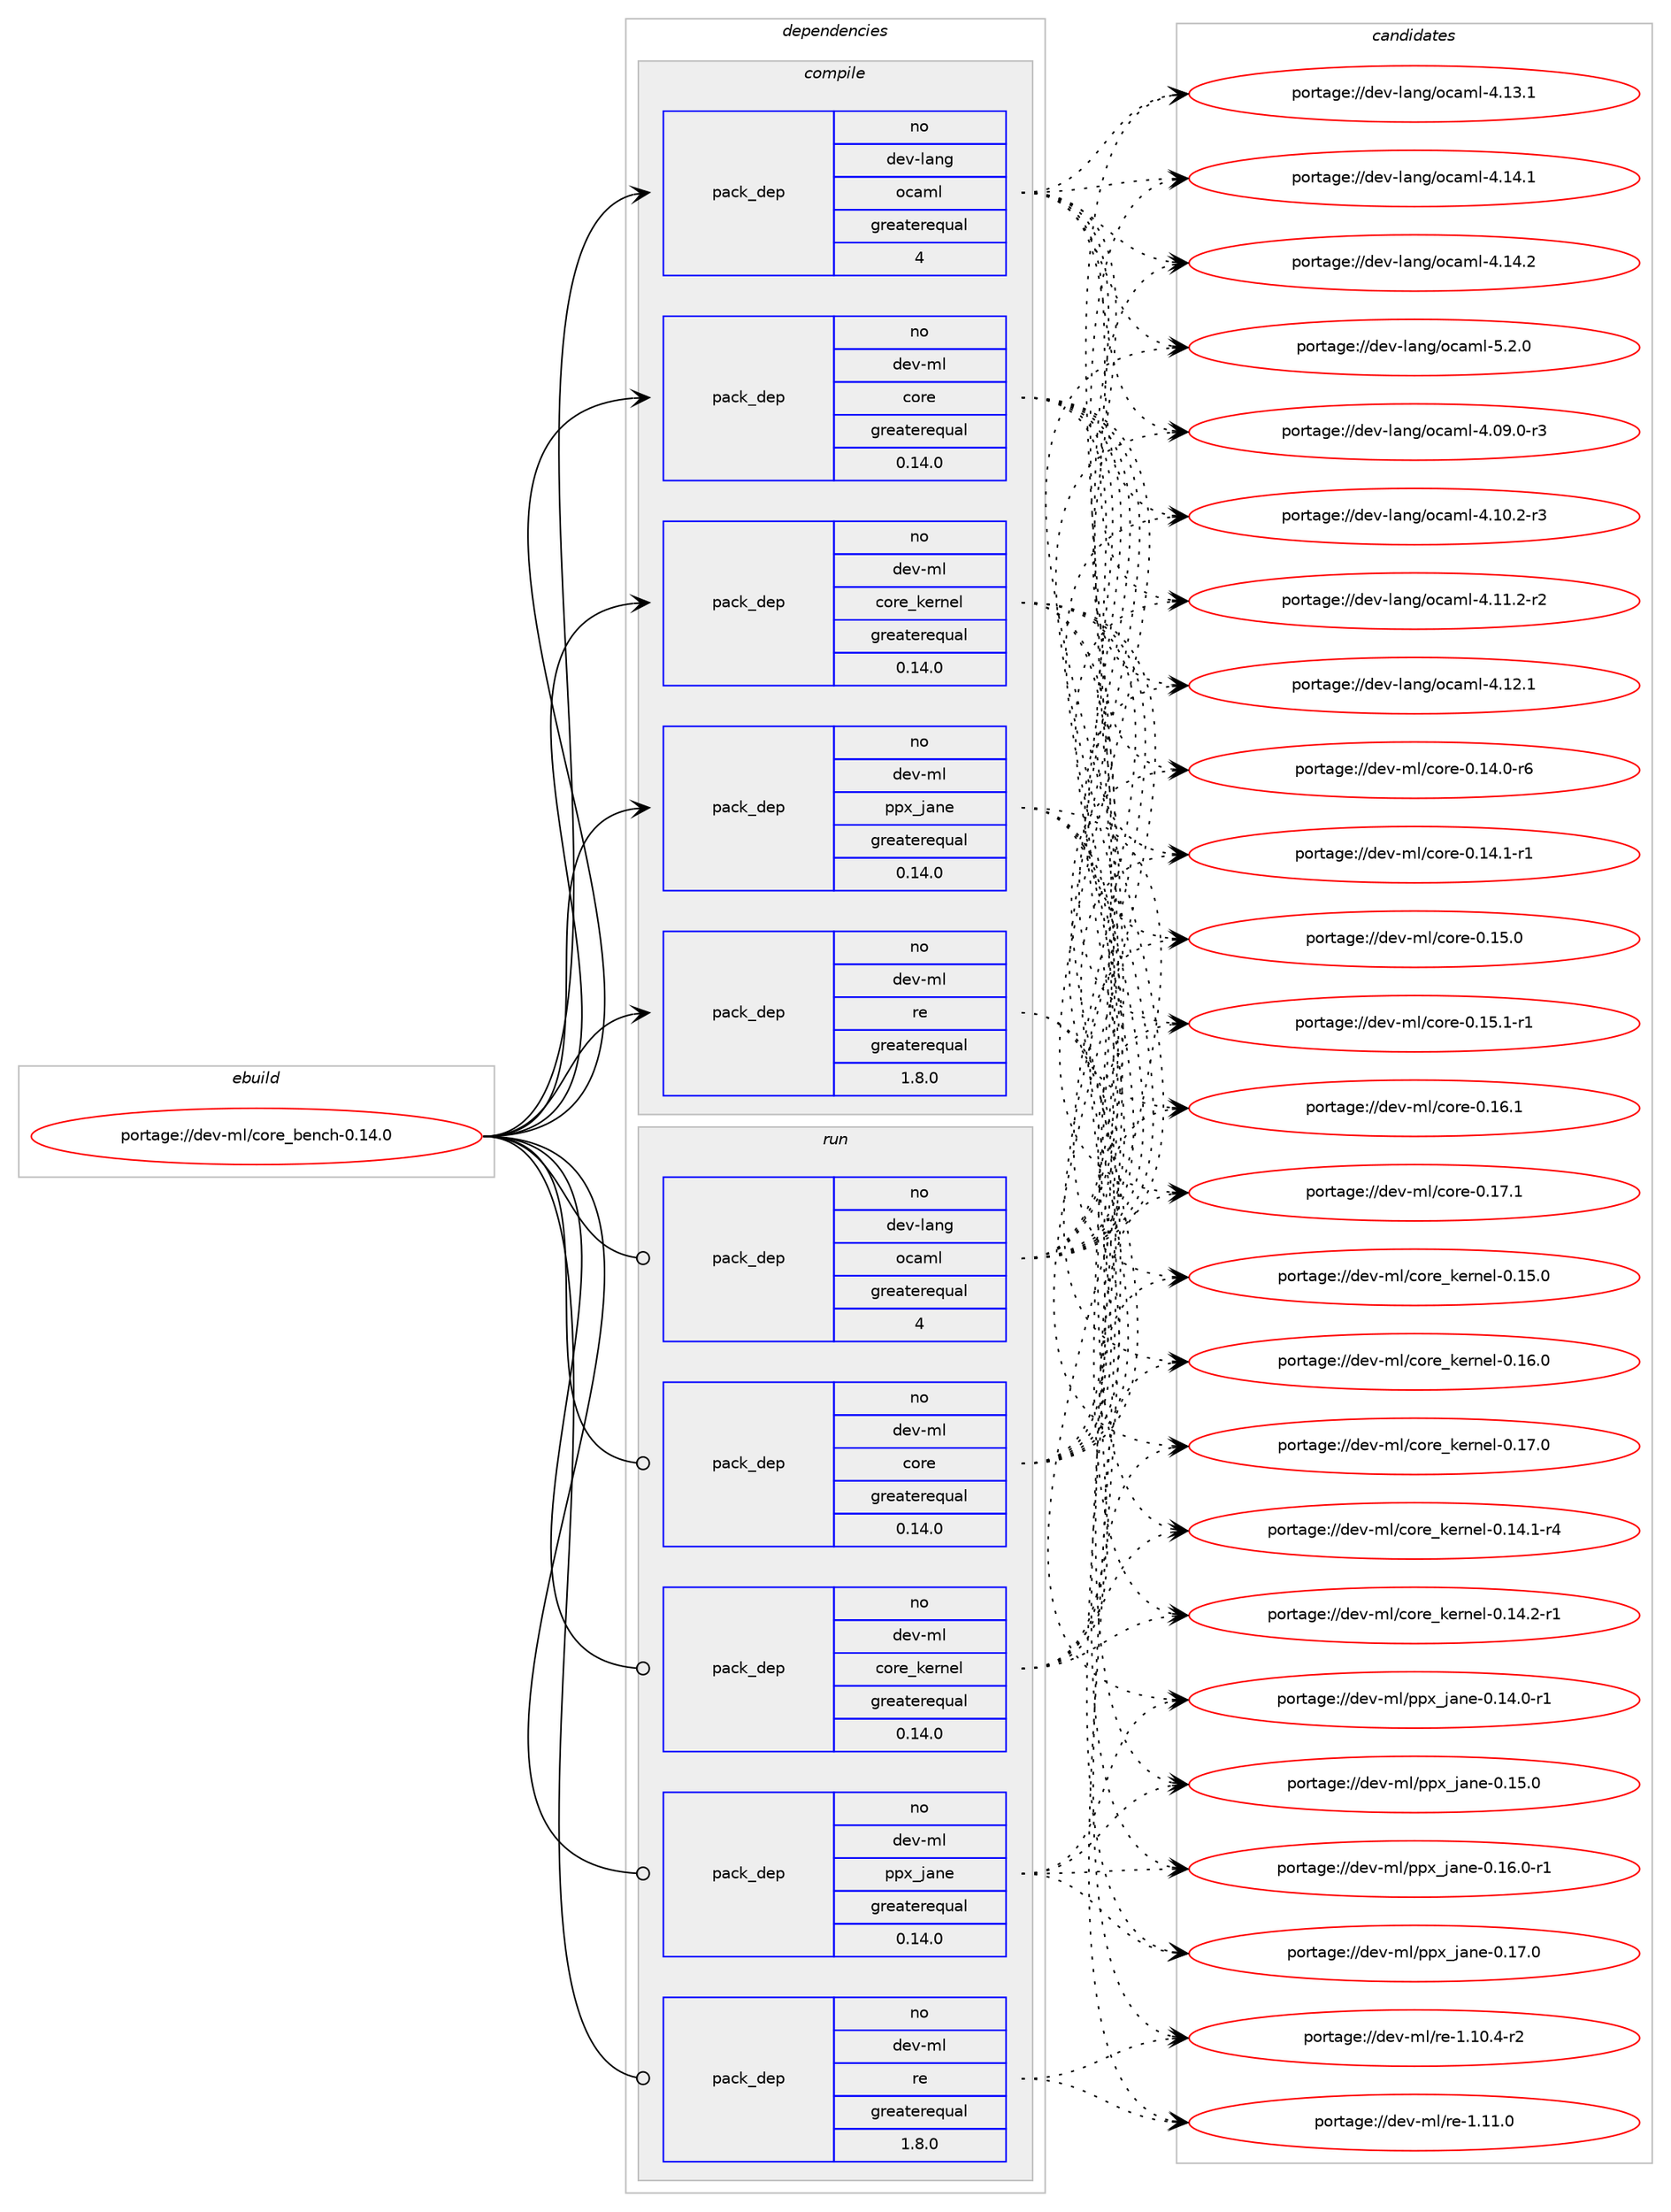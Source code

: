 digraph prolog {

# *************
# Graph options
# *************

newrank=true;
concentrate=true;
compound=true;
graph [rankdir=LR,fontname=Helvetica,fontsize=10,ranksep=1.5];#, ranksep=2.5, nodesep=0.2];
edge  [arrowhead=vee];
node  [fontname=Helvetica,fontsize=10];

# **********
# The ebuild
# **********

subgraph cluster_leftcol {
color=gray;
rank=same;
label=<<i>ebuild</i>>;
id [label="portage://dev-ml/core_bench-0.14.0", color=red, width=4, href="../dev-ml/core_bench-0.14.0.svg"];
}

# ****************
# The dependencies
# ****************

subgraph cluster_midcol {
color=gray;
label=<<i>dependencies</i>>;
subgraph cluster_compile {
fillcolor="#eeeeee";
style=filled;
label=<<i>compile</i>>;
subgraph pack29939 {
dependency59539 [label=<<TABLE BORDER="0" CELLBORDER="1" CELLSPACING="0" CELLPADDING="4" WIDTH="220"><TR><TD ROWSPAN="6" CELLPADDING="30">pack_dep</TD></TR><TR><TD WIDTH="110">no</TD></TR><TR><TD>dev-lang</TD></TR><TR><TD>ocaml</TD></TR><TR><TD>greaterequal</TD></TR><TR><TD>4</TD></TR></TABLE>>, shape=none, color=blue];
}
id:e -> dependency59539:w [weight=20,style="solid",arrowhead="vee"];
subgraph pack29940 {
dependency59540 [label=<<TABLE BORDER="0" CELLBORDER="1" CELLSPACING="0" CELLPADDING="4" WIDTH="220"><TR><TD ROWSPAN="6" CELLPADDING="30">pack_dep</TD></TR><TR><TD WIDTH="110">no</TD></TR><TR><TD>dev-ml</TD></TR><TR><TD>core</TD></TR><TR><TD>greaterequal</TD></TR><TR><TD>0.14.0</TD></TR></TABLE>>, shape=none, color=blue];
}
id:e -> dependency59540:w [weight=20,style="solid",arrowhead="vee"];
subgraph pack29941 {
dependency59541 [label=<<TABLE BORDER="0" CELLBORDER="1" CELLSPACING="0" CELLPADDING="4" WIDTH="220"><TR><TD ROWSPAN="6" CELLPADDING="30">pack_dep</TD></TR><TR><TD WIDTH="110">no</TD></TR><TR><TD>dev-ml</TD></TR><TR><TD>core_kernel</TD></TR><TR><TD>greaterequal</TD></TR><TR><TD>0.14.0</TD></TR></TABLE>>, shape=none, color=blue];
}
id:e -> dependency59541:w [weight=20,style="solid",arrowhead="vee"];
# *** BEGIN UNKNOWN DEPENDENCY TYPE (TODO) ***
# id -> package_dependency(portage://dev-ml/core_bench-0.14.0,install,no,dev-ml,dune,none,[,,],any_same_slot,[])
# *** END UNKNOWN DEPENDENCY TYPE (TODO) ***

subgraph pack29942 {
dependency59542 [label=<<TABLE BORDER="0" CELLBORDER="1" CELLSPACING="0" CELLPADDING="4" WIDTH="220"><TR><TD ROWSPAN="6" CELLPADDING="30">pack_dep</TD></TR><TR><TD WIDTH="110">no</TD></TR><TR><TD>dev-ml</TD></TR><TR><TD>ppx_jane</TD></TR><TR><TD>greaterequal</TD></TR><TR><TD>0.14.0</TD></TR></TABLE>>, shape=none, color=blue];
}
id:e -> dependency59542:w [weight=20,style="solid",arrowhead="vee"];
subgraph pack29943 {
dependency59543 [label=<<TABLE BORDER="0" CELLBORDER="1" CELLSPACING="0" CELLPADDING="4" WIDTH="220"><TR><TD ROWSPAN="6" CELLPADDING="30">pack_dep</TD></TR><TR><TD WIDTH="110">no</TD></TR><TR><TD>dev-ml</TD></TR><TR><TD>re</TD></TR><TR><TD>greaterequal</TD></TR><TR><TD>1.8.0</TD></TR></TABLE>>, shape=none, color=blue];
}
id:e -> dependency59543:w [weight=20,style="solid",arrowhead="vee"];
# *** BEGIN UNKNOWN DEPENDENCY TYPE (TODO) ***
# id -> package_dependency(portage://dev-ml/core_bench-0.14.0,install,no,dev-ml,textutils,none,[,,],any_same_slot,[])
# *** END UNKNOWN DEPENDENCY TYPE (TODO) ***

}
subgraph cluster_compileandrun {
fillcolor="#eeeeee";
style=filled;
label=<<i>compile and run</i>>;
}
subgraph cluster_run {
fillcolor="#eeeeee";
style=filled;
label=<<i>run</i>>;
subgraph pack29944 {
dependency59544 [label=<<TABLE BORDER="0" CELLBORDER="1" CELLSPACING="0" CELLPADDING="4" WIDTH="220"><TR><TD ROWSPAN="6" CELLPADDING="30">pack_dep</TD></TR><TR><TD WIDTH="110">no</TD></TR><TR><TD>dev-lang</TD></TR><TR><TD>ocaml</TD></TR><TR><TD>greaterequal</TD></TR><TR><TD>4</TD></TR></TABLE>>, shape=none, color=blue];
}
id:e -> dependency59544:w [weight=20,style="solid",arrowhead="odot"];
subgraph pack29945 {
dependency59545 [label=<<TABLE BORDER="0" CELLBORDER="1" CELLSPACING="0" CELLPADDING="4" WIDTH="220"><TR><TD ROWSPAN="6" CELLPADDING="30">pack_dep</TD></TR><TR><TD WIDTH="110">no</TD></TR><TR><TD>dev-ml</TD></TR><TR><TD>core</TD></TR><TR><TD>greaterequal</TD></TR><TR><TD>0.14.0</TD></TR></TABLE>>, shape=none, color=blue];
}
id:e -> dependency59545:w [weight=20,style="solid",arrowhead="odot"];
subgraph pack29946 {
dependency59546 [label=<<TABLE BORDER="0" CELLBORDER="1" CELLSPACING="0" CELLPADDING="4" WIDTH="220"><TR><TD ROWSPAN="6" CELLPADDING="30">pack_dep</TD></TR><TR><TD WIDTH="110">no</TD></TR><TR><TD>dev-ml</TD></TR><TR><TD>core_kernel</TD></TR><TR><TD>greaterequal</TD></TR><TR><TD>0.14.0</TD></TR></TABLE>>, shape=none, color=blue];
}
id:e -> dependency59546:w [weight=20,style="solid",arrowhead="odot"];
# *** BEGIN UNKNOWN DEPENDENCY TYPE (TODO) ***
# id -> package_dependency(portage://dev-ml/core_bench-0.14.0,run,no,dev-ml,dune,none,[,,],any_same_slot,[])
# *** END UNKNOWN DEPENDENCY TYPE (TODO) ***

subgraph pack29947 {
dependency59547 [label=<<TABLE BORDER="0" CELLBORDER="1" CELLSPACING="0" CELLPADDING="4" WIDTH="220"><TR><TD ROWSPAN="6" CELLPADDING="30">pack_dep</TD></TR><TR><TD WIDTH="110">no</TD></TR><TR><TD>dev-ml</TD></TR><TR><TD>ppx_jane</TD></TR><TR><TD>greaterequal</TD></TR><TR><TD>0.14.0</TD></TR></TABLE>>, shape=none, color=blue];
}
id:e -> dependency59547:w [weight=20,style="solid",arrowhead="odot"];
subgraph pack29948 {
dependency59548 [label=<<TABLE BORDER="0" CELLBORDER="1" CELLSPACING="0" CELLPADDING="4" WIDTH="220"><TR><TD ROWSPAN="6" CELLPADDING="30">pack_dep</TD></TR><TR><TD WIDTH="110">no</TD></TR><TR><TD>dev-ml</TD></TR><TR><TD>re</TD></TR><TR><TD>greaterequal</TD></TR><TR><TD>1.8.0</TD></TR></TABLE>>, shape=none, color=blue];
}
id:e -> dependency59548:w [weight=20,style="solid",arrowhead="odot"];
# *** BEGIN UNKNOWN DEPENDENCY TYPE (TODO) ***
# id -> package_dependency(portage://dev-ml/core_bench-0.14.0,run,no,dev-ml,textutils,none,[,,],any_same_slot,[])
# *** END UNKNOWN DEPENDENCY TYPE (TODO) ***

}
}

# **************
# The candidates
# **************

subgraph cluster_choices {
rank=same;
color=gray;
label=<<i>candidates</i>>;

subgraph choice29939 {
color=black;
nodesep=1;
choice1001011184510897110103471119997109108455246485746484511451 [label="portage://dev-lang/ocaml-4.09.0-r3", color=red, width=4,href="../dev-lang/ocaml-4.09.0-r3.svg"];
choice1001011184510897110103471119997109108455246494846504511451 [label="portage://dev-lang/ocaml-4.10.2-r3", color=red, width=4,href="../dev-lang/ocaml-4.10.2-r3.svg"];
choice1001011184510897110103471119997109108455246494946504511450 [label="portage://dev-lang/ocaml-4.11.2-r2", color=red, width=4,href="../dev-lang/ocaml-4.11.2-r2.svg"];
choice100101118451089711010347111999710910845524649504649 [label="portage://dev-lang/ocaml-4.12.1", color=red, width=4,href="../dev-lang/ocaml-4.12.1.svg"];
choice100101118451089711010347111999710910845524649514649 [label="portage://dev-lang/ocaml-4.13.1", color=red, width=4,href="../dev-lang/ocaml-4.13.1.svg"];
choice100101118451089711010347111999710910845524649524649 [label="portage://dev-lang/ocaml-4.14.1", color=red, width=4,href="../dev-lang/ocaml-4.14.1.svg"];
choice100101118451089711010347111999710910845524649524650 [label="portage://dev-lang/ocaml-4.14.2", color=red, width=4,href="../dev-lang/ocaml-4.14.2.svg"];
choice1001011184510897110103471119997109108455346504648 [label="portage://dev-lang/ocaml-5.2.0", color=red, width=4,href="../dev-lang/ocaml-5.2.0.svg"];
dependency59539:e -> choice1001011184510897110103471119997109108455246485746484511451:w [style=dotted,weight="100"];
dependency59539:e -> choice1001011184510897110103471119997109108455246494846504511451:w [style=dotted,weight="100"];
dependency59539:e -> choice1001011184510897110103471119997109108455246494946504511450:w [style=dotted,weight="100"];
dependency59539:e -> choice100101118451089711010347111999710910845524649504649:w [style=dotted,weight="100"];
dependency59539:e -> choice100101118451089711010347111999710910845524649514649:w [style=dotted,weight="100"];
dependency59539:e -> choice100101118451089711010347111999710910845524649524649:w [style=dotted,weight="100"];
dependency59539:e -> choice100101118451089711010347111999710910845524649524650:w [style=dotted,weight="100"];
dependency59539:e -> choice1001011184510897110103471119997109108455346504648:w [style=dotted,weight="100"];
}
subgraph choice29940 {
color=black;
nodesep=1;
choice100101118451091084799111114101454846495246484511454 [label="portage://dev-ml/core-0.14.0-r6", color=red, width=4,href="../dev-ml/core-0.14.0-r6.svg"];
choice100101118451091084799111114101454846495246494511449 [label="portage://dev-ml/core-0.14.1-r1", color=red, width=4,href="../dev-ml/core-0.14.1-r1.svg"];
choice10010111845109108479911111410145484649534648 [label="portage://dev-ml/core-0.15.0", color=red, width=4,href="../dev-ml/core-0.15.0.svg"];
choice100101118451091084799111114101454846495346494511449 [label="portage://dev-ml/core-0.15.1-r1", color=red, width=4,href="../dev-ml/core-0.15.1-r1.svg"];
choice10010111845109108479911111410145484649544649 [label="portage://dev-ml/core-0.16.1", color=red, width=4,href="../dev-ml/core-0.16.1.svg"];
choice10010111845109108479911111410145484649554649 [label="portage://dev-ml/core-0.17.1", color=red, width=4,href="../dev-ml/core-0.17.1.svg"];
dependency59540:e -> choice100101118451091084799111114101454846495246484511454:w [style=dotted,weight="100"];
dependency59540:e -> choice100101118451091084799111114101454846495246494511449:w [style=dotted,weight="100"];
dependency59540:e -> choice10010111845109108479911111410145484649534648:w [style=dotted,weight="100"];
dependency59540:e -> choice100101118451091084799111114101454846495346494511449:w [style=dotted,weight="100"];
dependency59540:e -> choice10010111845109108479911111410145484649544649:w [style=dotted,weight="100"];
dependency59540:e -> choice10010111845109108479911111410145484649554649:w [style=dotted,weight="100"];
}
subgraph choice29941 {
color=black;
nodesep=1;
choice10010111845109108479911111410195107101114110101108454846495246494511452 [label="portage://dev-ml/core_kernel-0.14.1-r4", color=red, width=4,href="../dev-ml/core_kernel-0.14.1-r4.svg"];
choice10010111845109108479911111410195107101114110101108454846495246504511449 [label="portage://dev-ml/core_kernel-0.14.2-r1", color=red, width=4,href="../dev-ml/core_kernel-0.14.2-r1.svg"];
choice1001011184510910847991111141019510710111411010110845484649534648 [label="portage://dev-ml/core_kernel-0.15.0", color=red, width=4,href="../dev-ml/core_kernel-0.15.0.svg"];
choice1001011184510910847991111141019510710111411010110845484649544648 [label="portage://dev-ml/core_kernel-0.16.0", color=red, width=4,href="../dev-ml/core_kernel-0.16.0.svg"];
choice1001011184510910847991111141019510710111411010110845484649554648 [label="portage://dev-ml/core_kernel-0.17.0", color=red, width=4,href="../dev-ml/core_kernel-0.17.0.svg"];
dependency59541:e -> choice10010111845109108479911111410195107101114110101108454846495246494511452:w [style=dotted,weight="100"];
dependency59541:e -> choice10010111845109108479911111410195107101114110101108454846495246504511449:w [style=dotted,weight="100"];
dependency59541:e -> choice1001011184510910847991111141019510710111411010110845484649534648:w [style=dotted,weight="100"];
dependency59541:e -> choice1001011184510910847991111141019510710111411010110845484649544648:w [style=dotted,weight="100"];
dependency59541:e -> choice1001011184510910847991111141019510710111411010110845484649554648:w [style=dotted,weight="100"];
}
subgraph choice29942 {
color=black;
nodesep=1;
choice10010111845109108471121121209510697110101454846495246484511449 [label="portage://dev-ml/ppx_jane-0.14.0-r1", color=red, width=4,href="../dev-ml/ppx_jane-0.14.0-r1.svg"];
choice1001011184510910847112112120951069711010145484649534648 [label="portage://dev-ml/ppx_jane-0.15.0", color=red, width=4,href="../dev-ml/ppx_jane-0.15.0.svg"];
choice10010111845109108471121121209510697110101454846495446484511449 [label="portage://dev-ml/ppx_jane-0.16.0-r1", color=red, width=4,href="../dev-ml/ppx_jane-0.16.0-r1.svg"];
choice1001011184510910847112112120951069711010145484649554648 [label="portage://dev-ml/ppx_jane-0.17.0", color=red, width=4,href="../dev-ml/ppx_jane-0.17.0.svg"];
dependency59542:e -> choice10010111845109108471121121209510697110101454846495246484511449:w [style=dotted,weight="100"];
dependency59542:e -> choice1001011184510910847112112120951069711010145484649534648:w [style=dotted,weight="100"];
dependency59542:e -> choice10010111845109108471121121209510697110101454846495446484511449:w [style=dotted,weight="100"];
dependency59542:e -> choice1001011184510910847112112120951069711010145484649554648:w [style=dotted,weight="100"];
}
subgraph choice29943 {
color=black;
nodesep=1;
choice1001011184510910847114101454946494846524511450 [label="portage://dev-ml/re-1.10.4-r2", color=red, width=4,href="../dev-ml/re-1.10.4-r2.svg"];
choice100101118451091084711410145494649494648 [label="portage://dev-ml/re-1.11.0", color=red, width=4,href="../dev-ml/re-1.11.0.svg"];
dependency59543:e -> choice1001011184510910847114101454946494846524511450:w [style=dotted,weight="100"];
dependency59543:e -> choice100101118451091084711410145494649494648:w [style=dotted,weight="100"];
}
subgraph choice29944 {
color=black;
nodesep=1;
choice1001011184510897110103471119997109108455246485746484511451 [label="portage://dev-lang/ocaml-4.09.0-r3", color=red, width=4,href="../dev-lang/ocaml-4.09.0-r3.svg"];
choice1001011184510897110103471119997109108455246494846504511451 [label="portage://dev-lang/ocaml-4.10.2-r3", color=red, width=4,href="../dev-lang/ocaml-4.10.2-r3.svg"];
choice1001011184510897110103471119997109108455246494946504511450 [label="portage://dev-lang/ocaml-4.11.2-r2", color=red, width=4,href="../dev-lang/ocaml-4.11.2-r2.svg"];
choice100101118451089711010347111999710910845524649504649 [label="portage://dev-lang/ocaml-4.12.1", color=red, width=4,href="../dev-lang/ocaml-4.12.1.svg"];
choice100101118451089711010347111999710910845524649514649 [label="portage://dev-lang/ocaml-4.13.1", color=red, width=4,href="../dev-lang/ocaml-4.13.1.svg"];
choice100101118451089711010347111999710910845524649524649 [label="portage://dev-lang/ocaml-4.14.1", color=red, width=4,href="../dev-lang/ocaml-4.14.1.svg"];
choice100101118451089711010347111999710910845524649524650 [label="portage://dev-lang/ocaml-4.14.2", color=red, width=4,href="../dev-lang/ocaml-4.14.2.svg"];
choice1001011184510897110103471119997109108455346504648 [label="portage://dev-lang/ocaml-5.2.0", color=red, width=4,href="../dev-lang/ocaml-5.2.0.svg"];
dependency59544:e -> choice1001011184510897110103471119997109108455246485746484511451:w [style=dotted,weight="100"];
dependency59544:e -> choice1001011184510897110103471119997109108455246494846504511451:w [style=dotted,weight="100"];
dependency59544:e -> choice1001011184510897110103471119997109108455246494946504511450:w [style=dotted,weight="100"];
dependency59544:e -> choice100101118451089711010347111999710910845524649504649:w [style=dotted,weight="100"];
dependency59544:e -> choice100101118451089711010347111999710910845524649514649:w [style=dotted,weight="100"];
dependency59544:e -> choice100101118451089711010347111999710910845524649524649:w [style=dotted,weight="100"];
dependency59544:e -> choice100101118451089711010347111999710910845524649524650:w [style=dotted,weight="100"];
dependency59544:e -> choice1001011184510897110103471119997109108455346504648:w [style=dotted,weight="100"];
}
subgraph choice29945 {
color=black;
nodesep=1;
choice100101118451091084799111114101454846495246484511454 [label="portage://dev-ml/core-0.14.0-r6", color=red, width=4,href="../dev-ml/core-0.14.0-r6.svg"];
choice100101118451091084799111114101454846495246494511449 [label="portage://dev-ml/core-0.14.1-r1", color=red, width=4,href="../dev-ml/core-0.14.1-r1.svg"];
choice10010111845109108479911111410145484649534648 [label="portage://dev-ml/core-0.15.0", color=red, width=4,href="../dev-ml/core-0.15.0.svg"];
choice100101118451091084799111114101454846495346494511449 [label="portage://dev-ml/core-0.15.1-r1", color=red, width=4,href="../dev-ml/core-0.15.1-r1.svg"];
choice10010111845109108479911111410145484649544649 [label="portage://dev-ml/core-0.16.1", color=red, width=4,href="../dev-ml/core-0.16.1.svg"];
choice10010111845109108479911111410145484649554649 [label="portage://dev-ml/core-0.17.1", color=red, width=4,href="../dev-ml/core-0.17.1.svg"];
dependency59545:e -> choice100101118451091084799111114101454846495246484511454:w [style=dotted,weight="100"];
dependency59545:e -> choice100101118451091084799111114101454846495246494511449:w [style=dotted,weight="100"];
dependency59545:e -> choice10010111845109108479911111410145484649534648:w [style=dotted,weight="100"];
dependency59545:e -> choice100101118451091084799111114101454846495346494511449:w [style=dotted,weight="100"];
dependency59545:e -> choice10010111845109108479911111410145484649544649:w [style=dotted,weight="100"];
dependency59545:e -> choice10010111845109108479911111410145484649554649:w [style=dotted,weight="100"];
}
subgraph choice29946 {
color=black;
nodesep=1;
choice10010111845109108479911111410195107101114110101108454846495246494511452 [label="portage://dev-ml/core_kernel-0.14.1-r4", color=red, width=4,href="../dev-ml/core_kernel-0.14.1-r4.svg"];
choice10010111845109108479911111410195107101114110101108454846495246504511449 [label="portage://dev-ml/core_kernel-0.14.2-r1", color=red, width=4,href="../dev-ml/core_kernel-0.14.2-r1.svg"];
choice1001011184510910847991111141019510710111411010110845484649534648 [label="portage://dev-ml/core_kernel-0.15.0", color=red, width=4,href="../dev-ml/core_kernel-0.15.0.svg"];
choice1001011184510910847991111141019510710111411010110845484649544648 [label="portage://dev-ml/core_kernel-0.16.0", color=red, width=4,href="../dev-ml/core_kernel-0.16.0.svg"];
choice1001011184510910847991111141019510710111411010110845484649554648 [label="portage://dev-ml/core_kernel-0.17.0", color=red, width=4,href="../dev-ml/core_kernel-0.17.0.svg"];
dependency59546:e -> choice10010111845109108479911111410195107101114110101108454846495246494511452:w [style=dotted,weight="100"];
dependency59546:e -> choice10010111845109108479911111410195107101114110101108454846495246504511449:w [style=dotted,weight="100"];
dependency59546:e -> choice1001011184510910847991111141019510710111411010110845484649534648:w [style=dotted,weight="100"];
dependency59546:e -> choice1001011184510910847991111141019510710111411010110845484649544648:w [style=dotted,weight="100"];
dependency59546:e -> choice1001011184510910847991111141019510710111411010110845484649554648:w [style=dotted,weight="100"];
}
subgraph choice29947 {
color=black;
nodesep=1;
choice10010111845109108471121121209510697110101454846495246484511449 [label="portage://dev-ml/ppx_jane-0.14.0-r1", color=red, width=4,href="../dev-ml/ppx_jane-0.14.0-r1.svg"];
choice1001011184510910847112112120951069711010145484649534648 [label="portage://dev-ml/ppx_jane-0.15.0", color=red, width=4,href="../dev-ml/ppx_jane-0.15.0.svg"];
choice10010111845109108471121121209510697110101454846495446484511449 [label="portage://dev-ml/ppx_jane-0.16.0-r1", color=red, width=4,href="../dev-ml/ppx_jane-0.16.0-r1.svg"];
choice1001011184510910847112112120951069711010145484649554648 [label="portage://dev-ml/ppx_jane-0.17.0", color=red, width=4,href="../dev-ml/ppx_jane-0.17.0.svg"];
dependency59547:e -> choice10010111845109108471121121209510697110101454846495246484511449:w [style=dotted,weight="100"];
dependency59547:e -> choice1001011184510910847112112120951069711010145484649534648:w [style=dotted,weight="100"];
dependency59547:e -> choice10010111845109108471121121209510697110101454846495446484511449:w [style=dotted,weight="100"];
dependency59547:e -> choice1001011184510910847112112120951069711010145484649554648:w [style=dotted,weight="100"];
}
subgraph choice29948 {
color=black;
nodesep=1;
choice1001011184510910847114101454946494846524511450 [label="portage://dev-ml/re-1.10.4-r2", color=red, width=4,href="../dev-ml/re-1.10.4-r2.svg"];
choice100101118451091084711410145494649494648 [label="portage://dev-ml/re-1.11.0", color=red, width=4,href="../dev-ml/re-1.11.0.svg"];
dependency59548:e -> choice1001011184510910847114101454946494846524511450:w [style=dotted,weight="100"];
dependency59548:e -> choice100101118451091084711410145494649494648:w [style=dotted,weight="100"];
}
}

}
